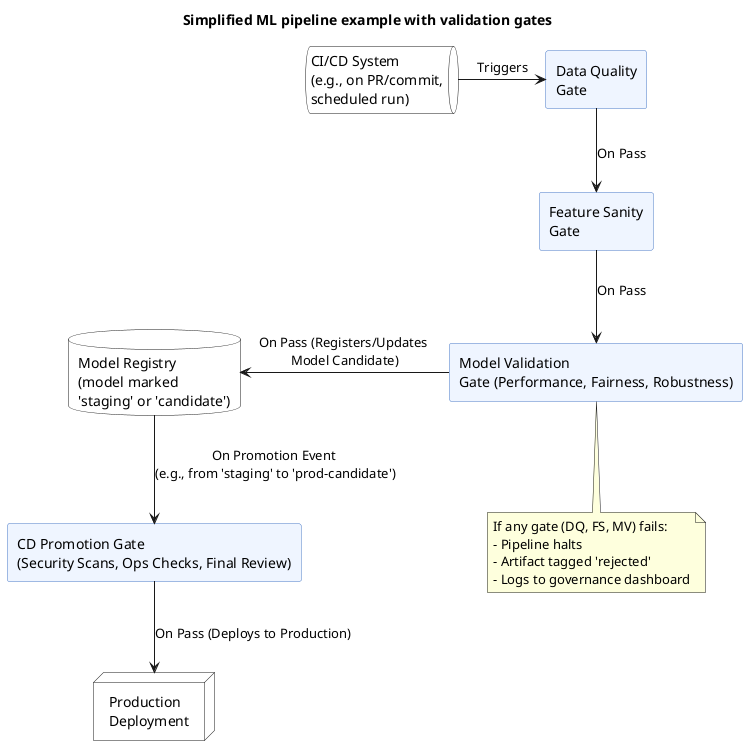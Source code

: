 @startuml
title Simplified ML pipeline example with validation gates

skinparam shadowing false
skinparam rectangleBorderColor #4A7AC7
skinparam rectangleBackgroundColor #EFF5FF
skinparam queueBackgroundColor #F0E68C   // CI/CD System
skinparam databaseBackgroundColor #E0EFFF // Registry
skinparam nodeBackgroundColor #FFE0B2     // Deployment

queue "CI/CD System\n(e.g., on PR/commit,\nscheduled run)" as CI_RUNNER
rectangle "Data Quality\nGate" as DQ_GATE
rectangle "Feature Sanity\nGate" as FS_GATE
rectangle "Model Validation\nGate (Performance, Fairness, Robustness)" as MV_GATE
database  "Model Registry\n(model marked \n'staging' or 'candidate')" as REGISTRY
rectangle "CD Promotion Gate\n(Security Scans, Ops Checks, Final Review)" as CD_GATE
node      "Production\nDeployment" as PROD_DEPLOY

CI_RUNNER -right-> DQ_GATE : Triggers
DQ_GATE --> FS_GATE   : On Pass
FS_GATE --> MV_GATE   : On Pass
MV_GATE -left-> REGISTRY  : On Pass (Registers/Updates \nModel Candidate)
REGISTRY --> CD_GATE  : On Promotion Event \n(e.g., from 'staging' to 'prod-candidate')
CD_GATE --> PROD_DEPLOY: On Pass (Deploys to Production)

note bottom of MV_GATE
  If any gate (DQ, FS, MV) fails:
  - Pipeline halts
  - Artifact tagged 'rejected'
  - Logs to governance dashboard
end note
@enduml